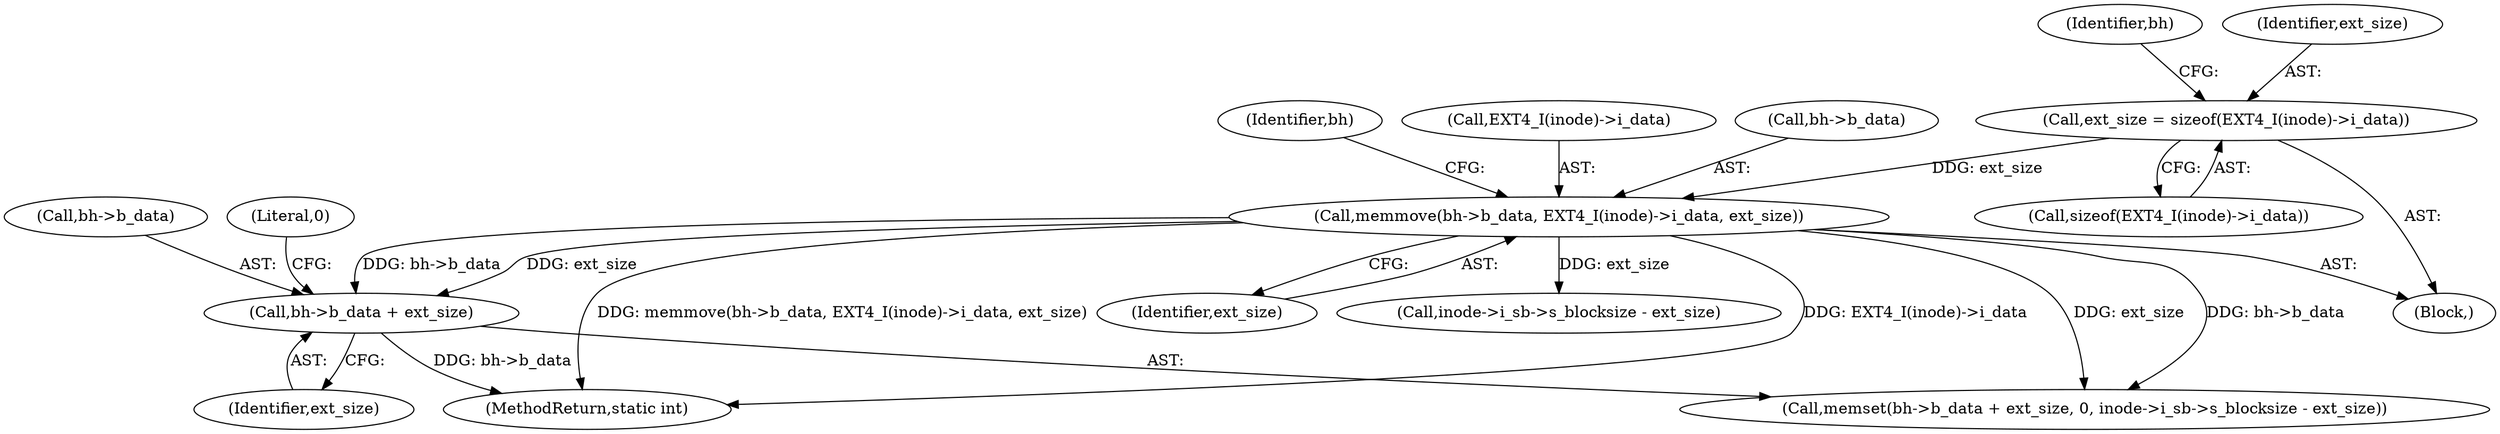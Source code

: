 digraph "0_linux_592acbf16821288ecdc4192c47e3774a4c48bb64@pointer" {
"1000226" [label="(Call,bh->b_data + ext_size)"];
"1000216" [label="(Call,memmove(bh->b_data, EXT4_I(inode)->i_data, ext_size))"];
"1000209" [label="(Call,ext_size = sizeof(EXT4_I(inode)->i_data))"];
"1000224" [label="(Identifier,ext_size)"];
"1000231" [label="(Literal,0)"];
"1000111" [label="(Block,)"];
"1000209" [label="(Call,ext_size = sizeof(EXT4_I(inode)->i_data))"];
"1000232" [label="(Call,inode->i_sb->s_blocksize - ext_size)"];
"1000218" [label="(Identifier,bh)"];
"1000228" [label="(Identifier,bh)"];
"1000227" [label="(Call,bh->b_data)"];
"1000354" [label="(MethodReturn,static int)"];
"1000230" [label="(Identifier,ext_size)"];
"1000211" [label="(Call,sizeof(EXT4_I(inode)->i_data))"];
"1000210" [label="(Identifier,ext_size)"];
"1000216" [label="(Call,memmove(bh->b_data, EXT4_I(inode)->i_data, ext_size))"];
"1000225" [label="(Call,memset(bh->b_data + ext_size, 0, inode->i_sb->s_blocksize - ext_size))"];
"1000220" [label="(Call,EXT4_I(inode)->i_data)"];
"1000226" [label="(Call,bh->b_data + ext_size)"];
"1000217" [label="(Call,bh->b_data)"];
"1000226" -> "1000225"  [label="AST: "];
"1000226" -> "1000230"  [label="CFG: "];
"1000227" -> "1000226"  [label="AST: "];
"1000230" -> "1000226"  [label="AST: "];
"1000231" -> "1000226"  [label="CFG: "];
"1000226" -> "1000354"  [label="DDG: bh->b_data"];
"1000216" -> "1000226"  [label="DDG: bh->b_data"];
"1000216" -> "1000226"  [label="DDG: ext_size"];
"1000216" -> "1000111"  [label="AST: "];
"1000216" -> "1000224"  [label="CFG: "];
"1000217" -> "1000216"  [label="AST: "];
"1000220" -> "1000216"  [label="AST: "];
"1000224" -> "1000216"  [label="AST: "];
"1000228" -> "1000216"  [label="CFG: "];
"1000216" -> "1000354"  [label="DDG: memmove(bh->b_data, EXT4_I(inode)->i_data, ext_size)"];
"1000216" -> "1000354"  [label="DDG: EXT4_I(inode)->i_data"];
"1000209" -> "1000216"  [label="DDG: ext_size"];
"1000216" -> "1000225"  [label="DDG: bh->b_data"];
"1000216" -> "1000225"  [label="DDG: ext_size"];
"1000216" -> "1000232"  [label="DDG: ext_size"];
"1000209" -> "1000111"  [label="AST: "];
"1000209" -> "1000211"  [label="CFG: "];
"1000210" -> "1000209"  [label="AST: "];
"1000211" -> "1000209"  [label="AST: "];
"1000218" -> "1000209"  [label="CFG: "];
}
